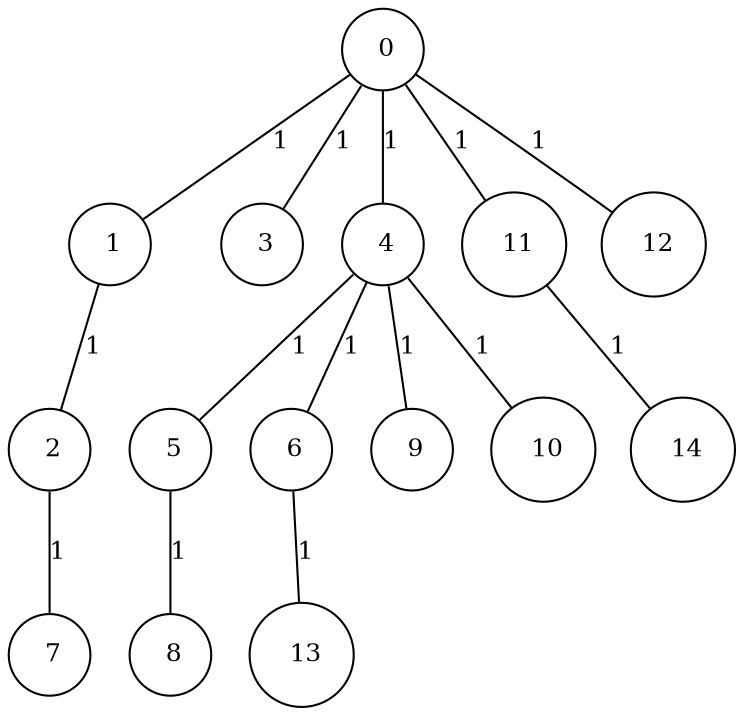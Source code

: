 graph G {
size="8.5,11;"
ratio = "expand;"
fixedsize="true;"
overlap="scale;"
node[shape=circle,width=.12,hight=.12,fontsize=12]
edge[fontsize=12]

0[label=" 0" color=black, pos="0.68069076,0.35031952!"];
1[label=" 1" color=black, pos="2.5367497,1.1191036!"];
2[label=" 2" color=black, pos="2.1259561,0.49434801!"];
3[label=" 3" color=black, pos="1.5973585,2.1401134!"];
4[label=" 4" color=black, pos="1.5550431,0.80970927!"];
5[label=" 5" color=black, pos="2.8405475,2.6531475!"];
6[label=" 6" color=black, pos="0.90489434,1.8889718!"];
7[label=" 7" color=black, pos="1.6403581,2.0250891!"];
8[label=" 8" color=black, pos="1.0048695,0.27942584!"];
9[label=" 9" color=black, pos="2.6978771,2.8851015!"];
10[label=" 10" color=black, pos="2.2571619,1.6425675!"];
11[label=" 11" color=black, pos="2.290007,1.95352!"];
12[label=" 12" color=black, pos="1.7520835,2.0639637!"];
13[label=" 13" color=black, pos="0.81233987,0.35479401!"];
14[label=" 14" color=black, pos="0.94528177,1.4659271!"];
0--1[label="1"]
0--3[label="1"]
0--4[label="1"]
0--11[label="1"]
0--12[label="1"]
1--2[label="1"]
2--7[label="1"]
4--5[label="1"]
4--6[label="1"]
4--9[label="1"]
4--10[label="1"]
5--8[label="1"]
6--13[label="1"]
11--14[label="1"]

}
